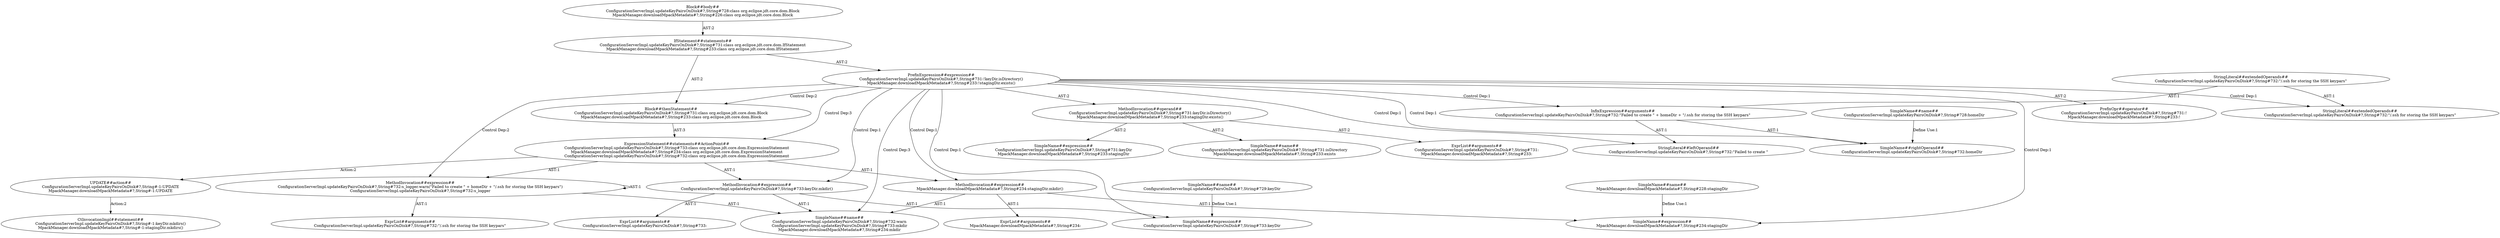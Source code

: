 digraph "Pattern" {
0 [label="ExpressionStatement##statements##ActionPoint##\nConfigurationServerImpl.updateKeyPairsOnDisk#?,String#733:class org.eclipse.jdt.core.dom.ExpressionStatement\nMpackManager.downloadMpackMetadata#?,String#234:class org.eclipse.jdt.core.dom.ExpressionStatement\nConfigurationServerImpl.updateKeyPairsOnDisk#?,String#732:class org.eclipse.jdt.core.dom.ExpressionStatement" shape=ellipse]
1 [label="PrefixExpression##expression##\nConfigurationServerImpl.updateKeyPairsOnDisk#?,String#731:!keyDir.isDirectory()\nMpackManager.downloadMpackMetadata#?,String#233:!stagingDir.exists()" shape=ellipse]
2 [label="Block##thenStatement##\nConfigurationServerImpl.updateKeyPairsOnDisk#?,String#731:class org.eclipse.jdt.core.dom.Block\nMpackManager.downloadMpackMetadata#?,String#233:class org.eclipse.jdt.core.dom.Block" shape=ellipse]
3 [label="MethodInvocation##expression##\nConfigurationServerImpl.updateKeyPairsOnDisk#?,String#733:keyDir.mkdir()" shape=ellipse]
4 [label="UPDATE##action##\nConfigurationServerImpl.updateKeyPairsOnDisk#?,String#-1:UPDATE\nMpackManager.downloadMpackMetadata#?,String#-1:UPDATE" shape=ellipse]
5 [label="IfStatement##statements##\nConfigurationServerImpl.updateKeyPairsOnDisk#?,String#731:class org.eclipse.jdt.core.dom.IfStatement\nMpackManager.downloadMpackMetadata#?,String#233:class org.eclipse.jdt.core.dom.IfStatement" shape=ellipse]
6 [label="MethodInvocation##operand##\nConfigurationServerImpl.updateKeyPairsOnDisk#?,String#731:keyDir.isDirectory()\nMpackManager.downloadMpackMetadata#?,String#233:stagingDir.exists()" shape=ellipse]
7 [label="PrefixOpr##operator##\nConfigurationServerImpl.updateKeyPairsOnDisk#?,String#731:!\nMpackManager.downloadMpackMetadata#?,String#233:!" shape=ellipse]
8 [label="MethodInvocation##expression##\nConfigurationServerImpl.updateKeyPairsOnDisk#?,String#732:s_logger.warn(\"Failed to create \" + homeDir + \"/.ssh for storing the SSH keypars\")\nConfigurationServerImpl.updateKeyPairsOnDisk#?,String#732:s_logger" shape=ellipse]
9 [label="SimpleName##name##\nConfigurationServerImpl.updateKeyPairsOnDisk#?,String#732:warn\nConfigurationServerImpl.updateKeyPairsOnDisk#?,String#733:mkdir\nMpackManager.downloadMpackMetadata#?,String#234:mkdir" shape=ellipse]
10 [label="InfixExpression##arguments##\nConfigurationServerImpl.updateKeyPairsOnDisk#?,String#732:\"Failed to create \" + homeDir + \"/.ssh for storing the SSH keypars\"" shape=ellipse]
11 [label="StringLiteral##leftOperand##\nConfigurationServerImpl.updateKeyPairsOnDisk#?,String#732:\"Failed to create \"" shape=ellipse]
12 [label="SimpleName##rightOperand##\nConfigurationServerImpl.updateKeyPairsOnDisk#?,String#732:homeDir" shape=ellipse]
13 [label="StringLiteral##extendedOperands##\nConfigurationServerImpl.updateKeyPairsOnDisk#?,String#732:\"/.ssh for storing the SSH keypars\"" shape=ellipse]
14 [label="SimpleName##expression##\nConfigurationServerImpl.updateKeyPairsOnDisk#?,String#733:keyDir" shape=ellipse]
15 [label="Block##body##\nConfigurationServerImpl.updateKeyPairsOnDisk#?,String#728:class org.eclipse.jdt.core.dom.Block\nMpackManager.downloadMpackMetadata#?,String#226:class org.eclipse.jdt.core.dom.Block" shape=ellipse]
16 [label="SimpleName##expression##\nConfigurationServerImpl.updateKeyPairsOnDisk#?,String#731:keyDir\nMpackManager.downloadMpackMetadata#?,String#233:stagingDir" shape=ellipse]
17 [label="SimpleName##name##\nConfigurationServerImpl.updateKeyPairsOnDisk#?,String#731:isDirectory\nMpackManager.downloadMpackMetadata#?,String#233:exists" shape=ellipse]
18 [label="ExprList##arguments##\nConfigurationServerImpl.updateKeyPairsOnDisk#?,String#731:\nMpackManager.downloadMpackMetadata#?,String#233:" shape=ellipse]
19 [label="ExprList##arguments##\nConfigurationServerImpl.updateKeyPairsOnDisk#?,String#732:\"/.ssh for storing the SSH keypars\"" shape=ellipse]
20 [label="StringLiteral##extendedOperands##\nConfigurationServerImpl.updateKeyPairsOnDisk#?,String#732:\"/.ssh for storing the SSH keypars\"" shape=ellipse]
21 [label="SimpleName##name##\nConfigurationServerImpl.updateKeyPairsOnDisk#?,String#728:homeDir" shape=ellipse]
22 [label="SimpleName##name##\nConfigurationServerImpl.updateKeyPairsOnDisk#?,String#729:keyDir" shape=ellipse]
23 [label="ExprList##arguments##\nConfigurationServerImpl.updateKeyPairsOnDisk#?,String#733:" shape=ellipse]
24 [label="CtInvocationImpl##statement##\nConfigurationServerImpl.updateKeyPairsOnDisk#?,String#-1:keyDir.mkdirs()\nMpackManager.downloadMpackMetadata#?,String#-1:stagingDir.mkdirs()" shape=ellipse]
25 [label="MethodInvocation##expression##\nMpackManager.downloadMpackMetadata#?,String#234:stagingDir.mkdir()" shape=ellipse]
26 [label="SimpleName##expression##\nMpackManager.downloadMpackMetadata#?,String#234:stagingDir" shape=ellipse]
27 [label="SimpleName##name##\nMpackManager.downloadMpackMetadata#?,String#228:stagingDir" shape=ellipse]
28 [label="ExprList##arguments##\nMpackManager.downloadMpackMetadata#?,String#234:" shape=ellipse]
0 -> 3 [label="AST:1"];
0 -> 4 [label="Action:2"];
0 -> 8 [label="AST:1"];
0 -> 25 [label="AST:1"];
1 -> 0 [label="Control Dep:3"];
1 -> 6 [label="AST:2"];
1 -> 7 [label="AST:2"];
1 -> 2 [label="Control Dep:2"];
1 -> 8 [label="Control Dep:2"];
1 -> 9 [label="Control Dep:3"];
1 -> 10 [label="Control Dep:1"];
1 -> 11 [label="Control Dep:1"];
1 -> 12 [label="Control Dep:1"];
1 -> 13 [label="Control Dep:1"];
1 -> 3 [label="Control Dep:1"];
1 -> 14 [label="Control Dep:1"];
1 -> 25 [label="Control Dep:1"];
1 -> 26 [label="Control Dep:1"];
2 -> 0 [label="AST:3"];
3 -> 14 [label="AST:1"];
3 -> 9 [label="AST:1"];
3 -> 23 [label="AST:1"];
4 -> 24 [label="Action:2"];
5 -> 1 [label="AST:2"];
5 -> 2 [label="AST:2"];
6 -> 16 [label="AST:2"];
6 -> 17 [label="AST:2"];
6 -> 18 [label="AST:2"];
8 -> 8 [label="AST:1"];
8 -> 9 [label="AST:1"];
8 -> 19 [label="AST:1"];
10 -> 11 [label="AST:1"];
10 -> 12 [label="AST:1"];
15 -> 5 [label="AST:2"];
20 -> 10 [label="AST:1"];
20 -> 13 [label="AST:1"];
21 -> 12 [label="Define Use:1"];
22 -> 14 [label="Define Use:1"];
25 -> 26 [label="AST:1"];
25 -> 9 [label="AST:1"];
25 -> 28 [label="AST:1"];
27 -> 26 [label="Define Use:1"];
}